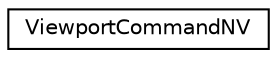digraph "Graphical Class Hierarchy"
{
 // LATEX_PDF_SIZE
  edge [fontname="Helvetica",fontsize="10",labelfontname="Helvetica",labelfontsize="10"];
  node [fontname="Helvetica",fontsize="10",shape=record];
  rankdir="LR";
  Node0 [label="ViewportCommandNV",height=0.2,width=0.4,color="black", fillcolor="white", style="filled",URL="$struct_viewport_command_n_v.html",tooltip=" "];
}
